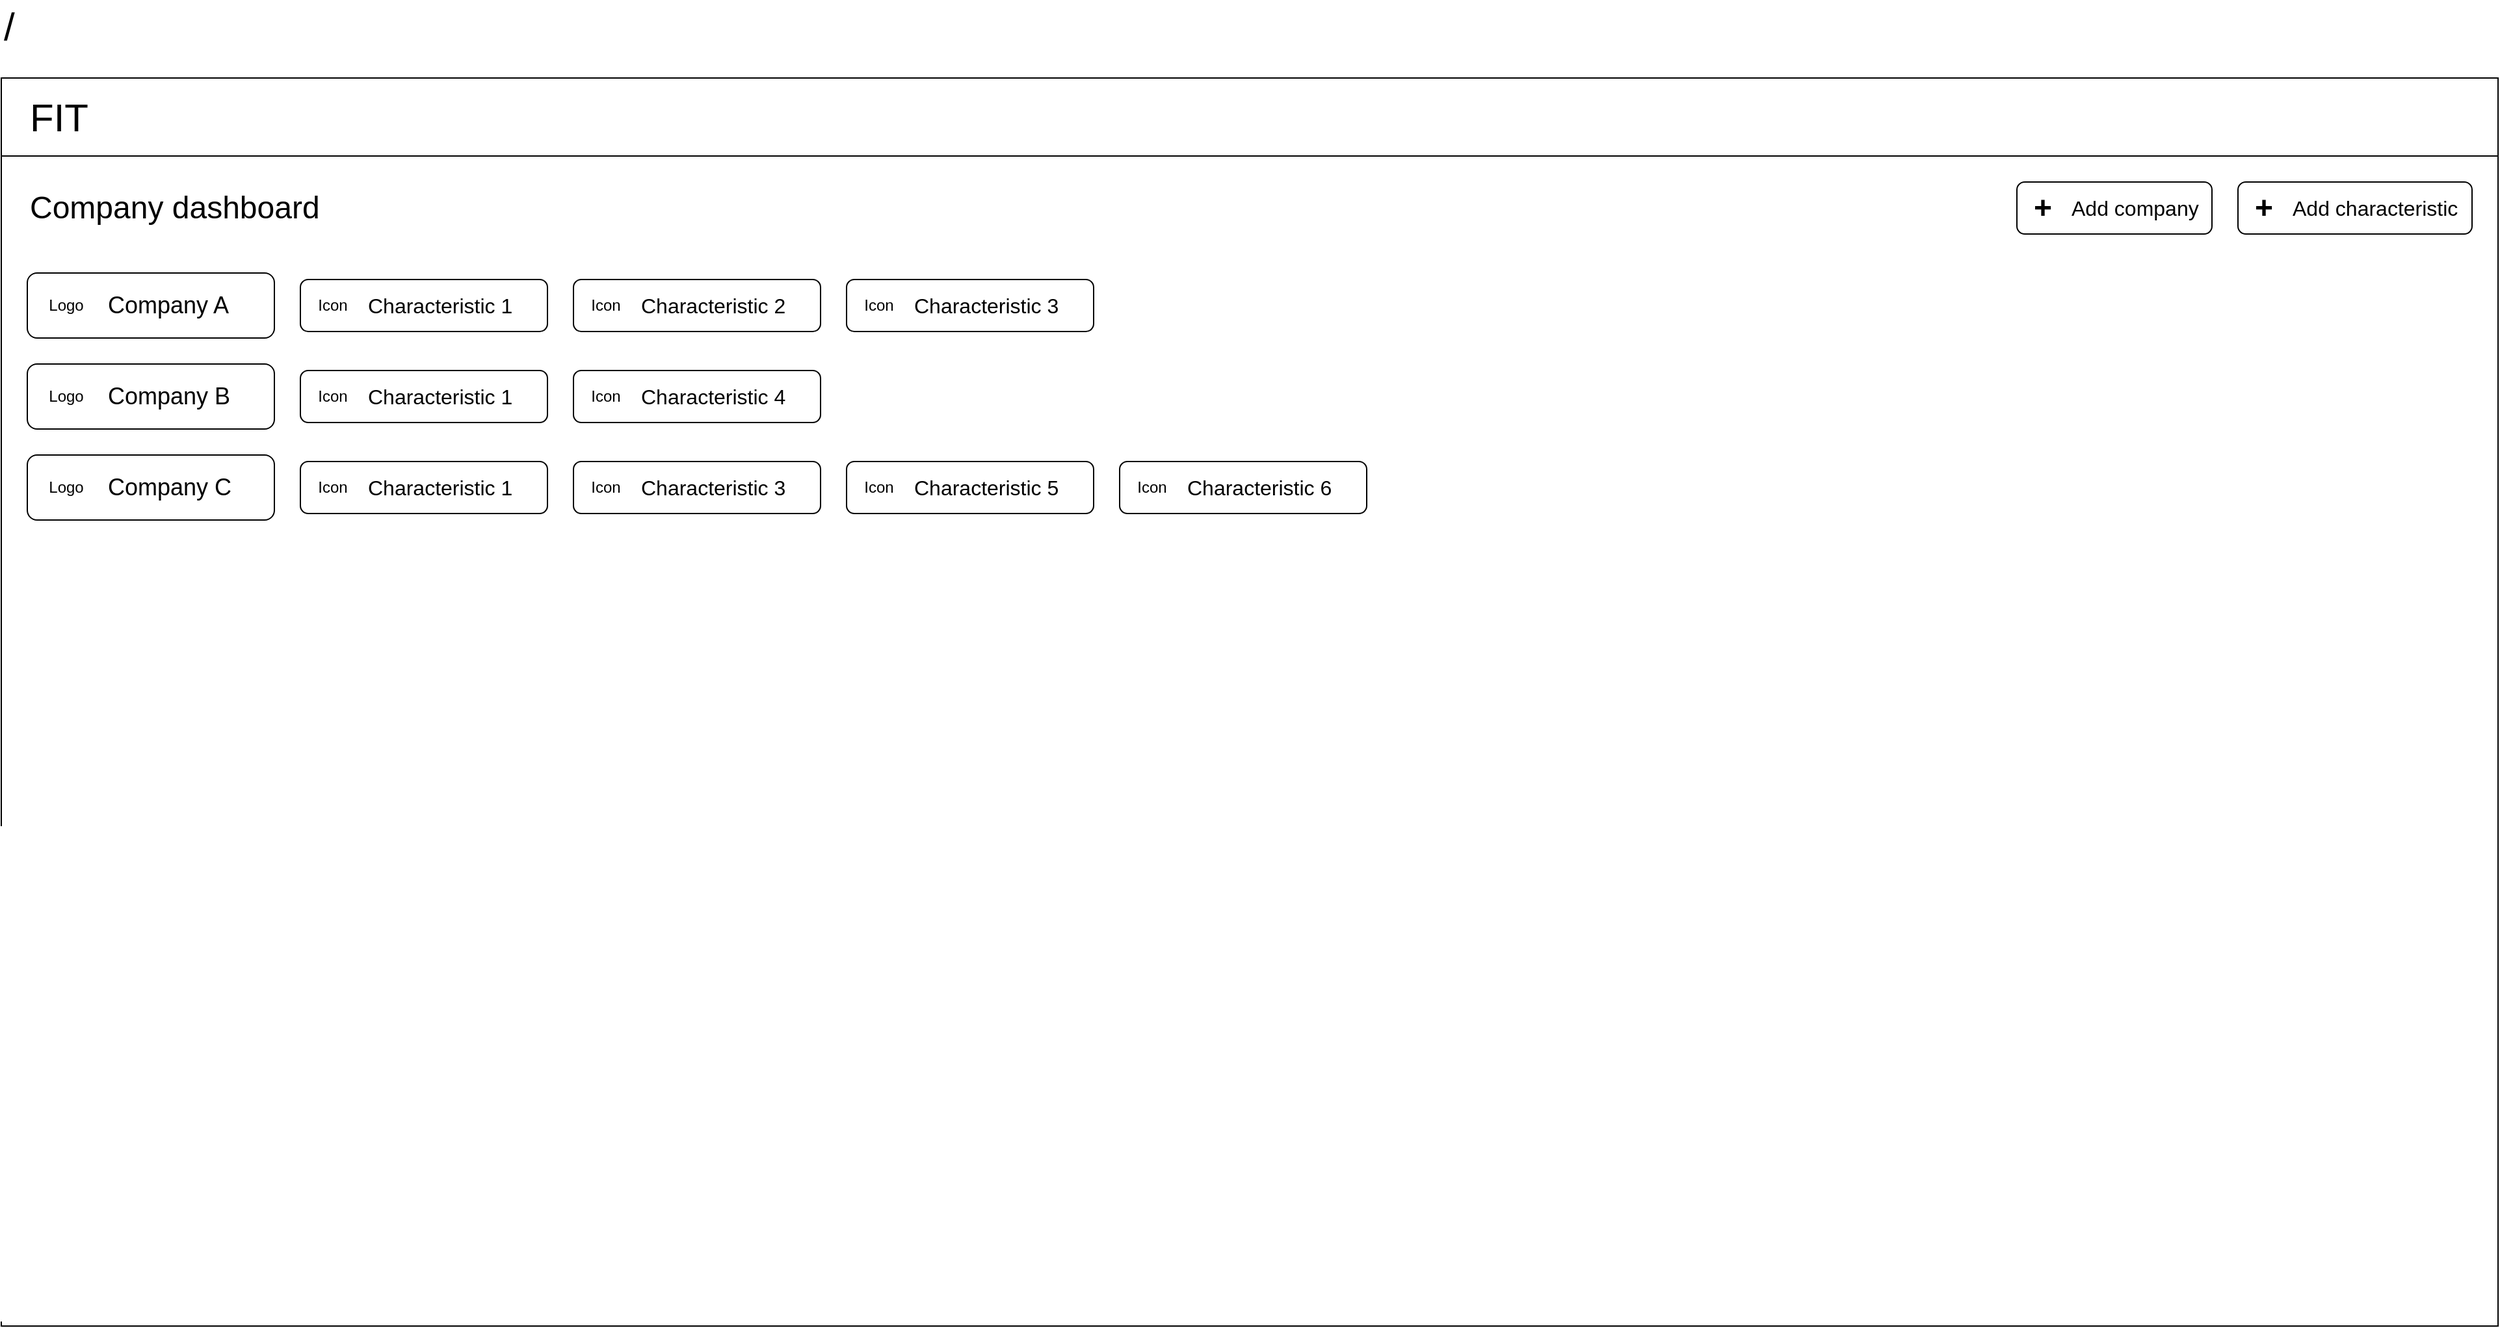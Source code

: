 <mxfile>
    <diagram id="T4w6vP_TJP8UEfzcJRtv" name="Page-1">
        <mxGraphModel dx="2820" dy="1278" grid="1" gridSize="10" guides="1" tooltips="1" connect="1" arrows="1" fold="1" page="1" pageScale="1" pageWidth="1169" pageHeight="827" math="0" shadow="0">
            <root>
                <mxCell id="0"/>
                <mxCell id="1" parent="0"/>
                <mxCell id="n3J1-mMRtTTgr1ZvrD_W-1" value="" style="rounded=0;whiteSpace=wrap;html=1;fillColor=none;" parent="1" vertex="1">
                    <mxGeometry x="20" y="80" width="1920" height="960" as="geometry"/>
                </mxCell>
                <mxCell id="n3J1-mMRtTTgr1ZvrD_W-2" value="FIT" style="rounded=0;whiteSpace=wrap;html=1;fillColor=#ffffff;align=left;fontSize=30;fontStyle=0;spacingLeft=20;" parent="1" vertex="1">
                    <mxGeometry x="20" y="80" width="1920" height="60" as="geometry"/>
                </mxCell>
                <mxCell id="wl6M1XQbtu3m3_-OwSxi-1" value="/" style="rounded=0;whiteSpace=wrap;html=1;fillColor=none;align=left;fontSize=30;fontStyle=0;spacingLeft=0;strokeColor=none;" parent="1" vertex="1">
                    <mxGeometry x="20" y="20" width="1920" height="40" as="geometry"/>
                </mxCell>
                <mxCell id="wl6M1XQbtu3m3_-OwSxi-2" value="Company A" style="rounded=1;whiteSpace=wrap;html=1;fillColor=#ffffff;fontSize=18;align=left;spacingLeft=60;" parent="1" vertex="1">
                    <mxGeometry x="40" y="230" width="190" height="50" as="geometry"/>
                </mxCell>
                <mxCell id="wl6M1XQbtu3m3_-OwSxi-3" value="Logo" style="rounded=0;whiteSpace=wrap;html=1;fillColor=none;fontSize=12;align=center;strokeColor=none;" parent="1" vertex="1">
                    <mxGeometry x="50" y="237.5" width="40" height="35" as="geometry"/>
                </mxCell>
                <mxCell id="wl6M1XQbtu3m3_-OwSxi-4" value="Characteristic 1" style="rounded=1;whiteSpace=wrap;html=1;fillColor=#ffffff;fontSize=16;align=left;spacingLeft=50;" parent="1" vertex="1">
                    <mxGeometry x="250" y="235" width="190" height="40" as="geometry"/>
                </mxCell>
                <mxCell id="wl6M1XQbtu3m3_-OwSxi-5" value="Icon" style="rounded=0;whiteSpace=wrap;html=1;fillColor=none;fontSize=12;align=center;strokeColor=none;" parent="1" vertex="1">
                    <mxGeometry x="260" y="240" width="30" height="30" as="geometry"/>
                </mxCell>
                <mxCell id="wl6M1XQbtu3m3_-OwSxi-6" value="Characteristic 2" style="rounded=1;whiteSpace=wrap;html=1;fillColor=#ffffff;fontSize=16;align=left;spacingLeft=50;" parent="1" vertex="1">
                    <mxGeometry x="460" y="235" width="190" height="40" as="geometry"/>
                </mxCell>
                <mxCell id="wl6M1XQbtu3m3_-OwSxi-7" value="Icon" style="rounded=0;whiteSpace=wrap;html=1;fillColor=none;fontSize=12;align=center;strokeColor=none;" parent="1" vertex="1">
                    <mxGeometry x="470" y="240" width="30" height="30" as="geometry"/>
                </mxCell>
                <mxCell id="wl6M1XQbtu3m3_-OwSxi-8" value="Characteristic 3" style="rounded=1;whiteSpace=wrap;html=1;fillColor=#ffffff;fontSize=16;align=left;spacingLeft=50;" parent="1" vertex="1">
                    <mxGeometry x="670" y="235" width="190" height="40" as="geometry"/>
                </mxCell>
                <mxCell id="wl6M1XQbtu3m3_-OwSxi-9" value="Icon" style="rounded=0;whiteSpace=wrap;html=1;fillColor=none;fontSize=12;align=center;strokeColor=none;" parent="1" vertex="1">
                    <mxGeometry x="680" y="240" width="30" height="30" as="geometry"/>
                </mxCell>
                <mxCell id="wl6M1XQbtu3m3_-OwSxi-10" value="Company B" style="rounded=1;whiteSpace=wrap;html=1;fillColor=#ffffff;fontSize=18;align=left;spacingLeft=60;" parent="1" vertex="1">
                    <mxGeometry x="40" y="300" width="190" height="50" as="geometry"/>
                </mxCell>
                <mxCell id="wl6M1XQbtu3m3_-OwSxi-11" value="Logo" style="rounded=0;whiteSpace=wrap;html=1;fillColor=none;fontSize=12;align=center;strokeColor=none;" parent="1" vertex="1">
                    <mxGeometry x="50" y="307.5" width="40" height="35" as="geometry"/>
                </mxCell>
                <mxCell id="wl6M1XQbtu3m3_-OwSxi-12" value="Characteristic 1" style="rounded=1;whiteSpace=wrap;html=1;fillColor=#ffffff;fontSize=16;align=left;spacingLeft=50;" parent="1" vertex="1">
                    <mxGeometry x="250" y="305" width="190" height="40" as="geometry"/>
                </mxCell>
                <mxCell id="wl6M1XQbtu3m3_-OwSxi-13" value="Icon" style="rounded=0;whiteSpace=wrap;html=1;fillColor=none;fontSize=12;align=center;strokeColor=none;" parent="1" vertex="1">
                    <mxGeometry x="260" y="310" width="30" height="30" as="geometry"/>
                </mxCell>
                <mxCell id="wl6M1XQbtu3m3_-OwSxi-14" value="Characteristic 4" style="rounded=1;whiteSpace=wrap;html=1;fillColor=#ffffff;fontSize=16;align=left;spacingLeft=50;" parent="1" vertex="1">
                    <mxGeometry x="460" y="305" width="190" height="40" as="geometry"/>
                </mxCell>
                <mxCell id="wl6M1XQbtu3m3_-OwSxi-15" value="Icon" style="rounded=0;whiteSpace=wrap;html=1;fillColor=none;fontSize=12;align=center;strokeColor=none;" parent="1" vertex="1">
                    <mxGeometry x="470" y="310" width="30" height="30" as="geometry"/>
                </mxCell>
                <mxCell id="wl6M1XQbtu3m3_-OwSxi-18" value="Company C" style="rounded=1;whiteSpace=wrap;html=1;fillColor=#ffffff;fontSize=18;align=left;spacingLeft=60;" parent="1" vertex="1">
                    <mxGeometry x="40" y="370" width="190" height="50" as="geometry"/>
                </mxCell>
                <mxCell id="wl6M1XQbtu3m3_-OwSxi-19" value="Logo" style="rounded=0;whiteSpace=wrap;html=1;fillColor=none;fontSize=12;align=center;strokeColor=none;" parent="1" vertex="1">
                    <mxGeometry x="50" y="377.5" width="40" height="35" as="geometry"/>
                </mxCell>
                <mxCell id="wl6M1XQbtu3m3_-OwSxi-20" value="Characteristic 1" style="rounded=1;whiteSpace=wrap;html=1;fillColor=#ffffff;fontSize=16;align=left;spacingLeft=50;" parent="1" vertex="1">
                    <mxGeometry x="250" y="375" width="190" height="40" as="geometry"/>
                </mxCell>
                <mxCell id="wl6M1XQbtu3m3_-OwSxi-21" value="Icon" style="rounded=0;whiteSpace=wrap;html=1;fillColor=none;fontSize=12;align=center;strokeColor=none;" parent="1" vertex="1">
                    <mxGeometry x="260" y="380" width="30" height="30" as="geometry"/>
                </mxCell>
                <mxCell id="wl6M1XQbtu3m3_-OwSxi-22" value="Characteristic 3" style="rounded=1;whiteSpace=wrap;html=1;fillColor=#ffffff;fontSize=16;align=left;spacingLeft=50;" parent="1" vertex="1">
                    <mxGeometry x="460" y="375" width="190" height="40" as="geometry"/>
                </mxCell>
                <mxCell id="wl6M1XQbtu3m3_-OwSxi-23" value="Icon" style="rounded=0;whiteSpace=wrap;html=1;fillColor=none;fontSize=12;align=center;strokeColor=none;" parent="1" vertex="1">
                    <mxGeometry x="470" y="380" width="30" height="30" as="geometry"/>
                </mxCell>
                <mxCell id="wl6M1XQbtu3m3_-OwSxi-24" value="Characteristic 5" style="rounded=1;whiteSpace=wrap;html=1;fillColor=#ffffff;fontSize=16;align=left;spacingLeft=50;" parent="1" vertex="1">
                    <mxGeometry x="670" y="375" width="190" height="40" as="geometry"/>
                </mxCell>
                <mxCell id="wl6M1XQbtu3m3_-OwSxi-25" value="Icon" style="rounded=0;whiteSpace=wrap;html=1;fillColor=none;fontSize=12;align=center;strokeColor=none;" parent="1" vertex="1">
                    <mxGeometry x="680" y="380" width="30" height="30" as="geometry"/>
                </mxCell>
                <mxCell id="wl6M1XQbtu3m3_-OwSxi-26" value="Characteristic 6" style="rounded=1;whiteSpace=wrap;html=1;fillColor=#ffffff;fontSize=16;align=left;spacingLeft=50;" parent="1" vertex="1">
                    <mxGeometry x="880" y="375" width="190" height="40" as="geometry"/>
                </mxCell>
                <mxCell id="wl6M1XQbtu3m3_-OwSxi-27" value="Icon" style="rounded=0;whiteSpace=wrap;html=1;fillColor=none;fontSize=12;align=center;strokeColor=none;" parent="1" vertex="1">
                    <mxGeometry x="890" y="380" width="30" height="30" as="geometry"/>
                </mxCell>
                <mxCell id="wl6M1XQbtu3m3_-OwSxi-28" value="Add characteristic" style="rounded=1;whiteSpace=wrap;html=1;fillColor=#ffffff;fontSize=16;align=left;spacingLeft=40;" parent="1" vertex="1">
                    <mxGeometry x="1740" y="160" width="180" height="40" as="geometry"/>
                </mxCell>
                <mxCell id="wl6M1XQbtu3m3_-OwSxi-29" value="+" style="rounded=0;whiteSpace=wrap;html=1;fillColor=none;fontSize=24;align=center;strokeColor=none;fontStyle=1" parent="1" vertex="1">
                    <mxGeometry x="1750" y="170" width="20" height="20" as="geometry"/>
                </mxCell>
                <mxCell id="wl6M1XQbtu3m3_-OwSxi-30" value="Add company" style="rounded=1;whiteSpace=wrap;html=1;fillColor=#ffffff;fontSize=16;align=left;spacingLeft=40;" parent="1" vertex="1">
                    <mxGeometry x="1570" y="160" width="150" height="40" as="geometry"/>
                </mxCell>
                <mxCell id="wl6M1XQbtu3m3_-OwSxi-31" value="+" style="rounded=0;whiteSpace=wrap;html=1;fillColor=none;fontSize=24;align=center;strokeColor=none;fontStyle=1" parent="1" vertex="1">
                    <mxGeometry x="1580" y="170" width="20" height="20" as="geometry"/>
                </mxCell>
                <mxCell id="wl6M1XQbtu3m3_-OwSxi-32" value="Company dashboard" style="rounded=0;whiteSpace=wrap;html=1;fillColor=none;align=left;fontSize=24;fontStyle=0;spacingLeft=20;strokeColor=none;" parent="1" vertex="1">
                    <mxGeometry x="20" y="140" width="260" height="80" as="geometry"/>
                </mxCell>
            </root>
        </mxGraphModel>
    </diagram>
</mxfile>